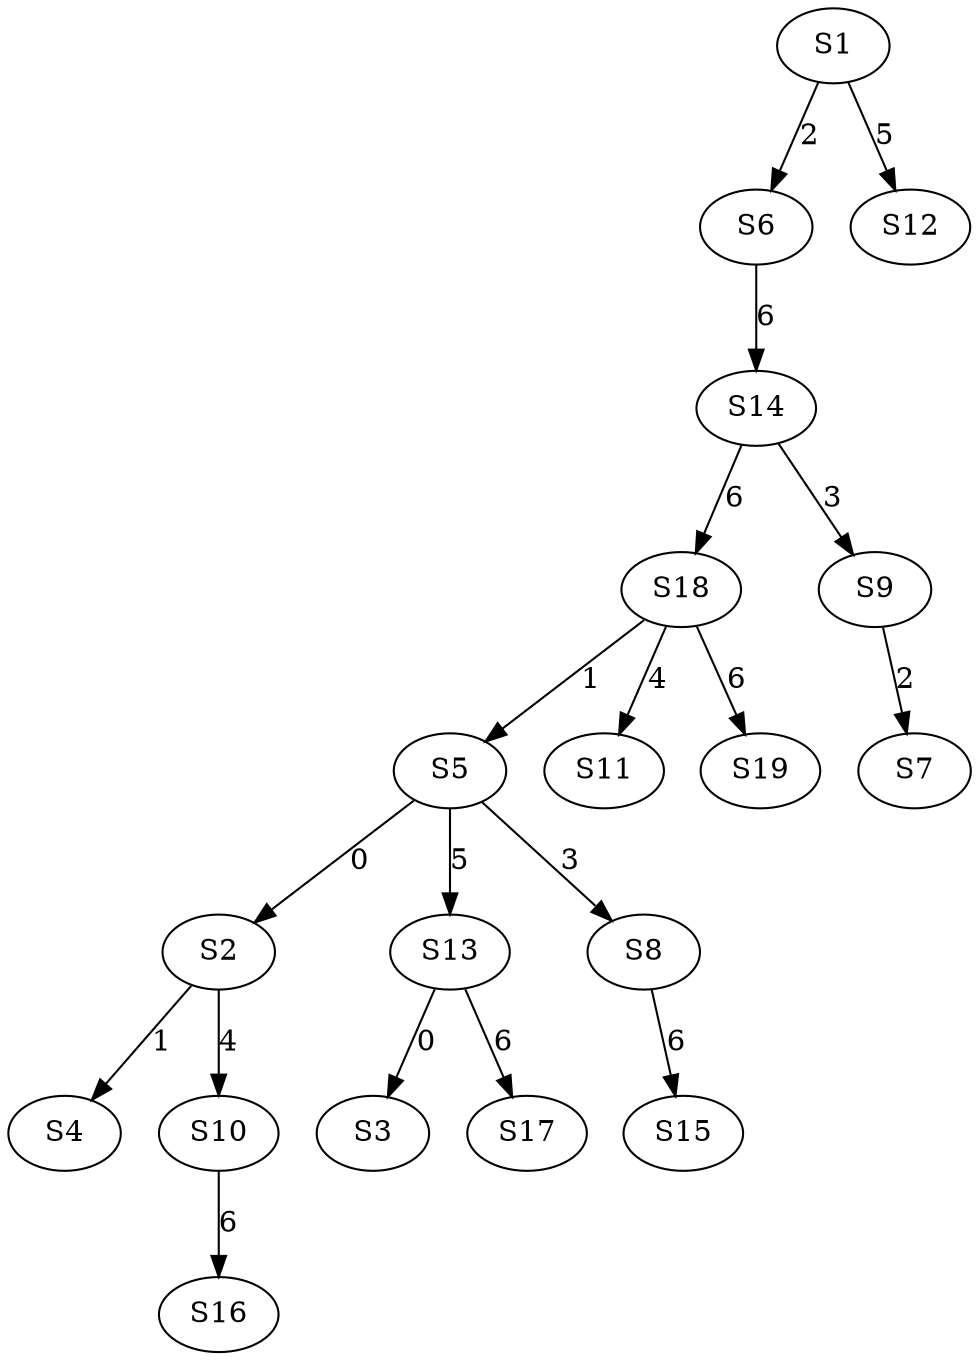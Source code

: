 strict digraph {
	S5 -> S2 [ label = 0 ];
	S13 -> S3 [ label = 0 ];
	S2 -> S4 [ label = 1 ];
	S18 -> S5 [ label = 1 ];
	S1 -> S6 [ label = 2 ];
	S9 -> S7 [ label = 2 ];
	S5 -> S8 [ label = 3 ];
	S14 -> S9 [ label = 3 ];
	S2 -> S10 [ label = 4 ];
	S18 -> S11 [ label = 4 ];
	S1 -> S12 [ label = 5 ];
	S5 -> S13 [ label = 5 ];
	S6 -> S14 [ label = 6 ];
	S8 -> S15 [ label = 6 ];
	S10 -> S16 [ label = 6 ];
	S13 -> S17 [ label = 6 ];
	S14 -> S18 [ label = 6 ];
	S18 -> S19 [ label = 6 ];
}